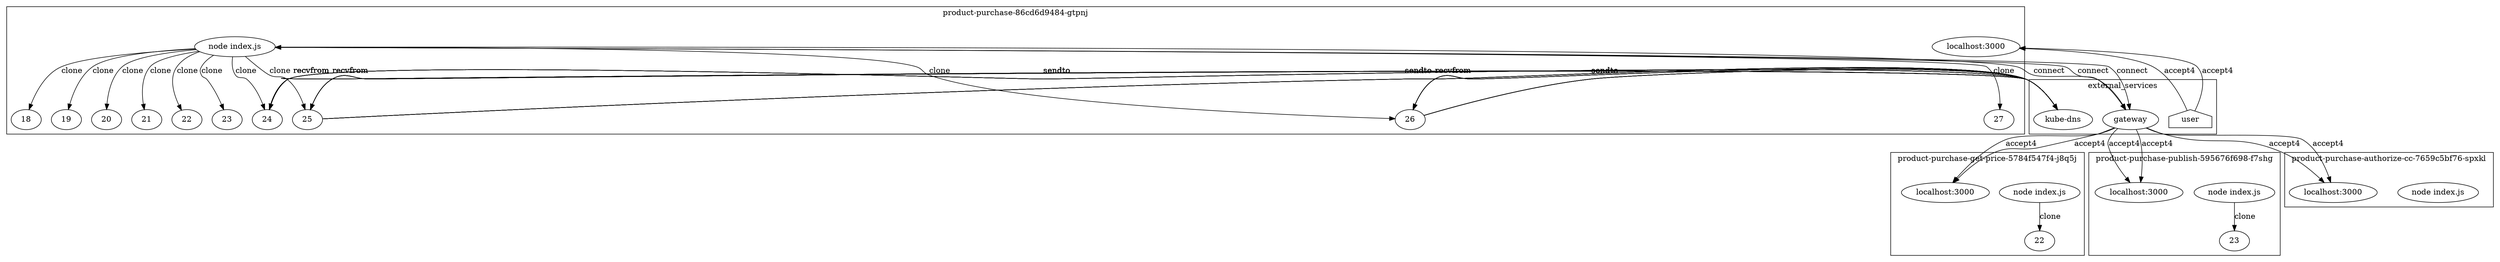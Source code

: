 digraph G {
	subgraph "cluster_ product-purchase-86cd6d9484-gtpnj " {
		label=" product-purchase-86cd6d9484-gtpnj "
		5664 [label="node index.js"]
		5664 -> 5738 [label=clone]
		5664 -> 5746 [label=clone]
		5664 -> 5753 [label=clone]
		5664 -> 5756 [label=clone]
		5664 -> 5763 [label=clone]
		5664 -> 5867 [label=clone]
		"product-purchase_localhost_3000" [label="localhost:3000"]
		"product-purchase_localhost_3000" [label="localhost:3000"]
		5664 -> 9401 [label=clone]
		5664 -> 9406 [label=clone]
		5664 -> 9413 [label=clone]
		5664 -> 9420 [label=clone]
		5738 [label=18]
		5746 [label=19]
		5753 [label=20]
		5756 [label=21]
		5763 [label=22]
		5867 [label=23]
		9401 [label=24]
		9406 [label=25]
		9413 [label=26]
		9420 [label=27]
	}
	subgraph "cluster_ product-purchase-get-price-5784f547f4-j8q5j " {
		label=" product-purchase-get-price-5784f547f4-j8q5j "
		6226 [label="node index.js"]
		6226 -> 6369 [label=clone]
		"product-purchase-get-price_localhost_3000" [label="localhost:3000"]
		"product-purchase-get-price_localhost_3000" [label="localhost:3000"]
		6369 [label=22]
	}
	subgraph "cluster_ product-purchase-publish-595676f698-f7shg " {
		label=" product-purchase-publish-595676f698-f7shg "
		7068 [label="node index.js"]
		7068 -> 7169 [label=clone]
		"product-purchase-publish_localhost_3000" [label="localhost:3000"]
		"product-purchase-publish_localhost_3000" [label="localhost:3000"]
		7169 [label=23]
	}
	subgraph "cluster_ product-purchase-authorize-cc-7659c5bf76-spxkl " {
		label=" product-purchase-authorize-cc-7659c5bf76-spxkl "
		8249 [label="node index.js"]
		"product-purchase-authorize-cc_localhost_3000" [label="localhost:3000"]
		"product-purchase-authorize-cc_localhost_3000" [label="localhost:3000"]
	}
	subgraph cluster_services {
		label=external_services
		user [shape=house]
		user -> "product-purchase_localhost_3000" [label=accept4]
		user -> "product-purchase_localhost_3000" [label=accept4]
		"10.107.89.58_8080" [label=gateway]
		5664 -> "10.107.89.58_8080" [label=connect dir=both]
		"10.107.89.58_8080" [label=gateway]
		5664 -> "10.107.89.58_8080" [label=connect dir=both]
		"10.107.89.58_8080" [label=gateway]
		5664 -> "10.107.89.58_8080" [label=connect dir=both]
		"10.96.0.10_53" [label="kube-dns"]
		9401 -> "10.96.0.10_53" [label=sendto]
		"10.96.0.10_53" [label="kube-dns"]
		9401 -> "10.96.0.10_53" [label=sendto]
		"10.96.0.10_53" [label="kube-dns"]
		"10.96.0.10_53" -> 9401 [label=recvfrom]
		"10.96.0.10_53" [label="kube-dns"]
		"10.96.0.10_53" -> 9401 [label=recvfrom]
		"10.96.0.10_53" [label="kube-dns"]
		9401 -> "10.96.0.10_53" [label=sendto]
		"10.96.0.10_53" [label="kube-dns"]
		9401 -> "10.96.0.10_53" [label=sendto]
		"10.96.0.10_53" [label="kube-dns"]
		"10.96.0.10_53" -> 9401 [label=recvfrom]
		"10.96.0.10_53" [label="kube-dns"]
		"10.96.0.10_53" -> 9401 [label=recvfrom]
		"10.96.0.10_53" [label="kube-dns"]
		9401 -> "10.96.0.10_53" [label=sendto]
		"10.96.0.10_53" [label="kube-dns"]
		9401 -> "10.96.0.10_53" [label=sendto]
		"10.96.0.10_53" [label="kube-dns"]
		"10.96.0.10_53" -> 9401 [label=recvfrom]
		"10.96.0.10_53" [label="kube-dns"]
		"10.96.0.10_53" -> 9401 [label=recvfrom]
		"10.96.0.10_53" [label="kube-dns"]
		9401 -> "10.96.0.10_53" [label=sendto]
		"10.96.0.10_53" [label="kube-dns"]
		9401 -> "10.96.0.10_53" [label=sendto]
		"10.96.0.10_53" [label="kube-dns"]
		"10.96.0.10_53" -> 9401 [label=recvfrom]
		"10.96.0.10_53" [label="kube-dns"]
		"10.96.0.10_53" -> 9401 [label=recvfrom]
		"10.96.0.10_53" [label="kube-dns"]
		9406 -> "10.96.0.10_53" [label=sendto]
		"10.96.0.10_53" [label="kube-dns"]
		9406 -> "10.96.0.10_53" [label=sendto]
		"10.96.0.10_53" [label="kube-dns"]
		"10.96.0.10_53" -> 9406 [label=recvfrom]
		"10.96.0.10_53" [label="kube-dns"]
		"10.96.0.10_53" -> 9406 [label=recvfrom]
		"10.96.0.10_53" [label="kube-dns"]
		9406 -> "10.96.0.10_53" [label=sendto]
		"10.96.0.10_53" [label="kube-dns"]
		9406 -> "10.96.0.10_53" [label=sendto]
		"10.96.0.10_53" [label="kube-dns"]
		"10.96.0.10_53" -> 9406 [label=recvfrom]
		"10.96.0.10_53" [label="kube-dns"]
		"10.96.0.10_53" -> 9406 [label=recvfrom]
		"10.96.0.10_53" [label="kube-dns"]
		9406 -> "10.96.0.10_53" [label=sendto]
		"10.96.0.10_53" [label="kube-dns"]
		9406 -> "10.96.0.10_53" [label=sendto]
		"10.96.0.10_53" [label="kube-dns"]
		"10.96.0.10_53" -> 9406 [label=recvfrom]
		"10.96.0.10_53" [label="kube-dns"]
		"10.96.0.10_53" -> 9406 [label=recvfrom]
		"10.96.0.10_53" [label="kube-dns"]
		9406 -> "10.96.0.10_53" [label=sendto]
		"10.96.0.10_53" [label="kube-dns"]
		9406 -> "10.96.0.10_53" [label=sendto]
		"10.96.0.10_53" [label="kube-dns"]
		"10.96.0.10_53" -> 9406 [label=recvfrom]
		"10.96.0.10_53" [label="kube-dns"]
		"10.96.0.10_53" -> 9406 [label=recvfrom]
		"10.96.0.10_53" [label="kube-dns"]
		9413 -> "10.96.0.10_53" [label=sendto]
		"10.96.0.10_53" [label="kube-dns"]
		9413 -> "10.96.0.10_53" [label=sendto]
		"10.96.0.10_53" [label="kube-dns"]
		"10.96.0.10_53" -> 9413 [label=recvfrom]
		"10.96.0.10_53" [label="kube-dns"]
		"10.96.0.10_53" -> 9413 [label=recvfrom]
		"10.96.0.10_53" [label="kube-dns"]
		9413 -> "10.96.0.10_53" [label=sendto]
		"10.96.0.10_53" [label="kube-dns"]
		9413 -> "10.96.0.10_53" [label=sendto]
		"10.96.0.10_53" [label="kube-dns"]
		"10.96.0.10_53" -> 9413 [label=recvfrom]
		"10.96.0.10_53" [label="kube-dns"]
		"10.96.0.10_53" -> 9413 [label=recvfrom]
		"10.96.0.10_53" [label="kube-dns"]
		9413 -> "10.96.0.10_53" [label=sendto]
		"10.96.0.10_53" [label="kube-dns"]
		9413 -> "10.96.0.10_53" [label=sendto]
		"10.96.0.10_53" [label="kube-dns"]
		"10.96.0.10_53" -> 9413 [label=recvfrom]
		"10.96.0.10_53" [label="kube-dns"]
		"10.96.0.10_53" -> 9413 [label=recvfrom]
		"10.96.0.10_53" [label="kube-dns"]
		9413 -> "10.96.0.10_53" [label=sendto]
		"10.96.0.10_53" [label="kube-dns"]
		9413 -> "10.96.0.10_53" [label=sendto]
		"10.96.0.10_53" [label="kube-dns"]
		"10.96.0.10_53" -> 9413 [label=recvfrom]
		"10.96.0.10_53" [label="kube-dns"]
		"10.96.0.10_53" -> 9413 [label=recvfrom]
		"10.107.89.58_8080" -> "product-purchase-get-price_localhost_3000" [label=accept4]
		"10.107.89.58_8080" -> "product-purchase-get-price_localhost_3000" [label=accept4]
		"10.107.89.58_8080" -> "product-purchase-publish_localhost_3000" [label=accept4]
		"10.107.89.58_8080" -> "product-purchase-publish_localhost_3000" [label=accept4]
		"10.107.89.58_8080" -> "product-purchase-authorize-cc_localhost_3000" [label=accept4]
		"10.107.89.58_8080" -> "product-purchase-authorize-cc_localhost_3000" [label=accept4]
	}
}
